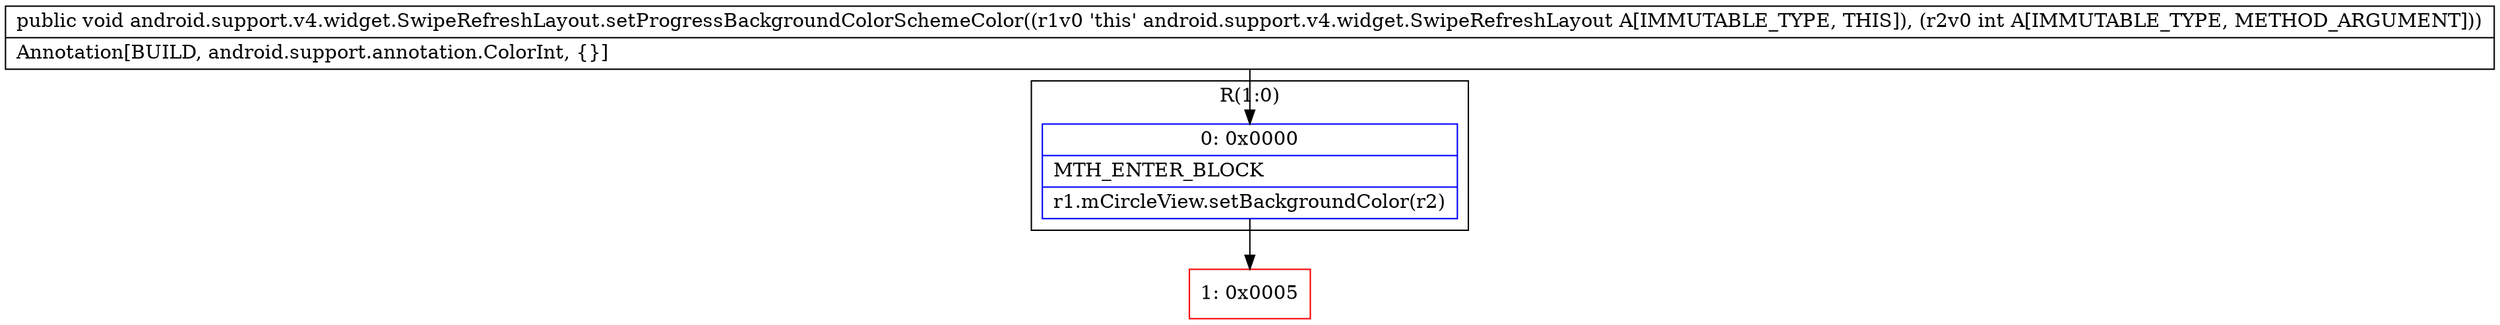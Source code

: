 digraph "CFG forandroid.support.v4.widget.SwipeRefreshLayout.setProgressBackgroundColorSchemeColor(I)V" {
subgraph cluster_Region_651628368 {
label = "R(1:0)";
node [shape=record,color=blue];
Node_0 [shape=record,label="{0\:\ 0x0000|MTH_ENTER_BLOCK\l|r1.mCircleView.setBackgroundColor(r2)\l}"];
}
Node_1 [shape=record,color=red,label="{1\:\ 0x0005}"];
MethodNode[shape=record,label="{public void android.support.v4.widget.SwipeRefreshLayout.setProgressBackgroundColorSchemeColor((r1v0 'this' android.support.v4.widget.SwipeRefreshLayout A[IMMUTABLE_TYPE, THIS]), (r2v0 int A[IMMUTABLE_TYPE, METHOD_ARGUMENT]))  | Annotation[BUILD, android.support.annotation.ColorInt, \{\}]\l}"];
MethodNode -> Node_0;
Node_0 -> Node_1;
}

